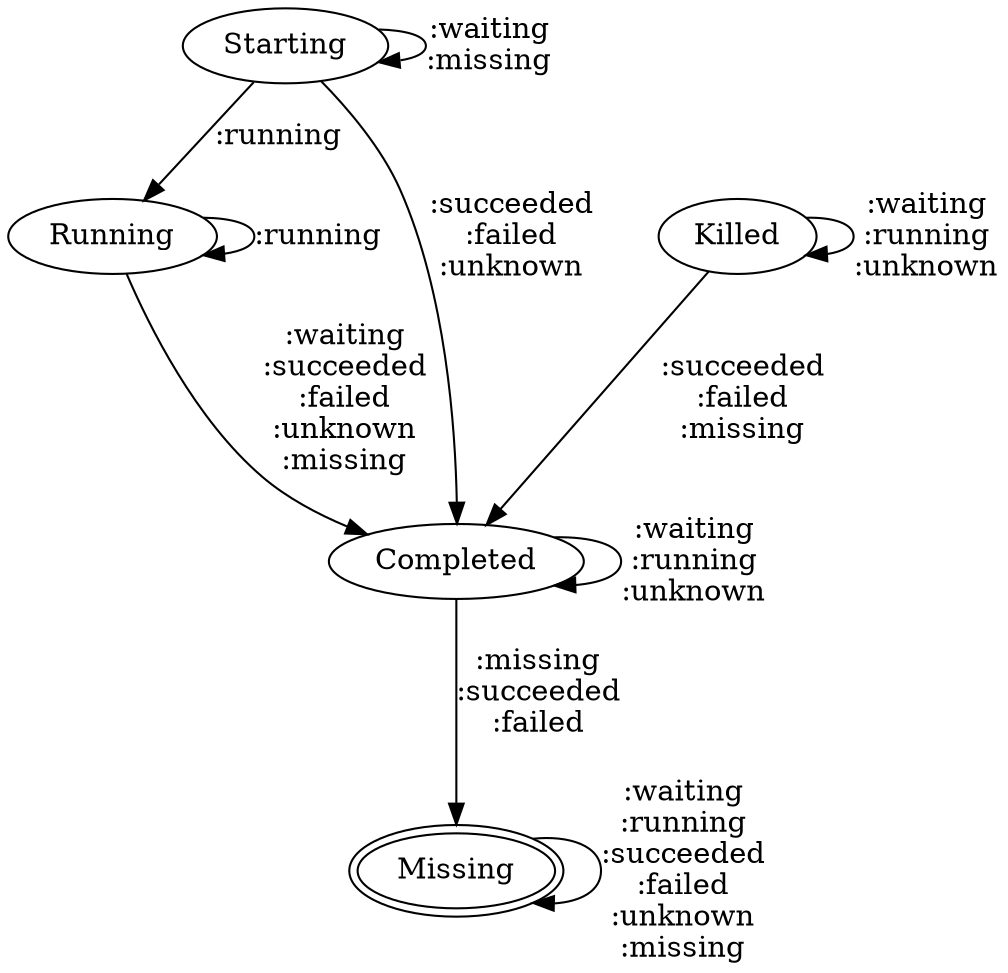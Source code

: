 # A graph showing valid transitions from expected states to expected states. Edges are annotated with
# which kubernetes staes the system may be in when it makes the transition.

digraph g {
        Starting -> Starting [label=":waiting\n:missing"]
        Starting -> Running [label=":running"]
        Starting -> Completed [label=":succeeded\n:failed\n:unknown"]

        Running -> Running [label=":running"]
        Running -> Completed [label=":waiting\n:succeeded\n:failed\n:unknown\n:missing"]

        Completed -> Completed [label=":waiting\n:running\n:unknown\n"]        
        Completed -> Missing [label=":missing\n:succeeded\n:failed"]        

        Killed -> Killed [label=":waiting\n:running\n:unknown\n"]        
        Killed -> Completed [label=":succeeded\n:failed\n:missing"]

        Missing [peripheries=2]
        Missing -> Missing [label=":waiting\n:running\n:succeeded\n:failed\n:unknown\n:missing"]
}
